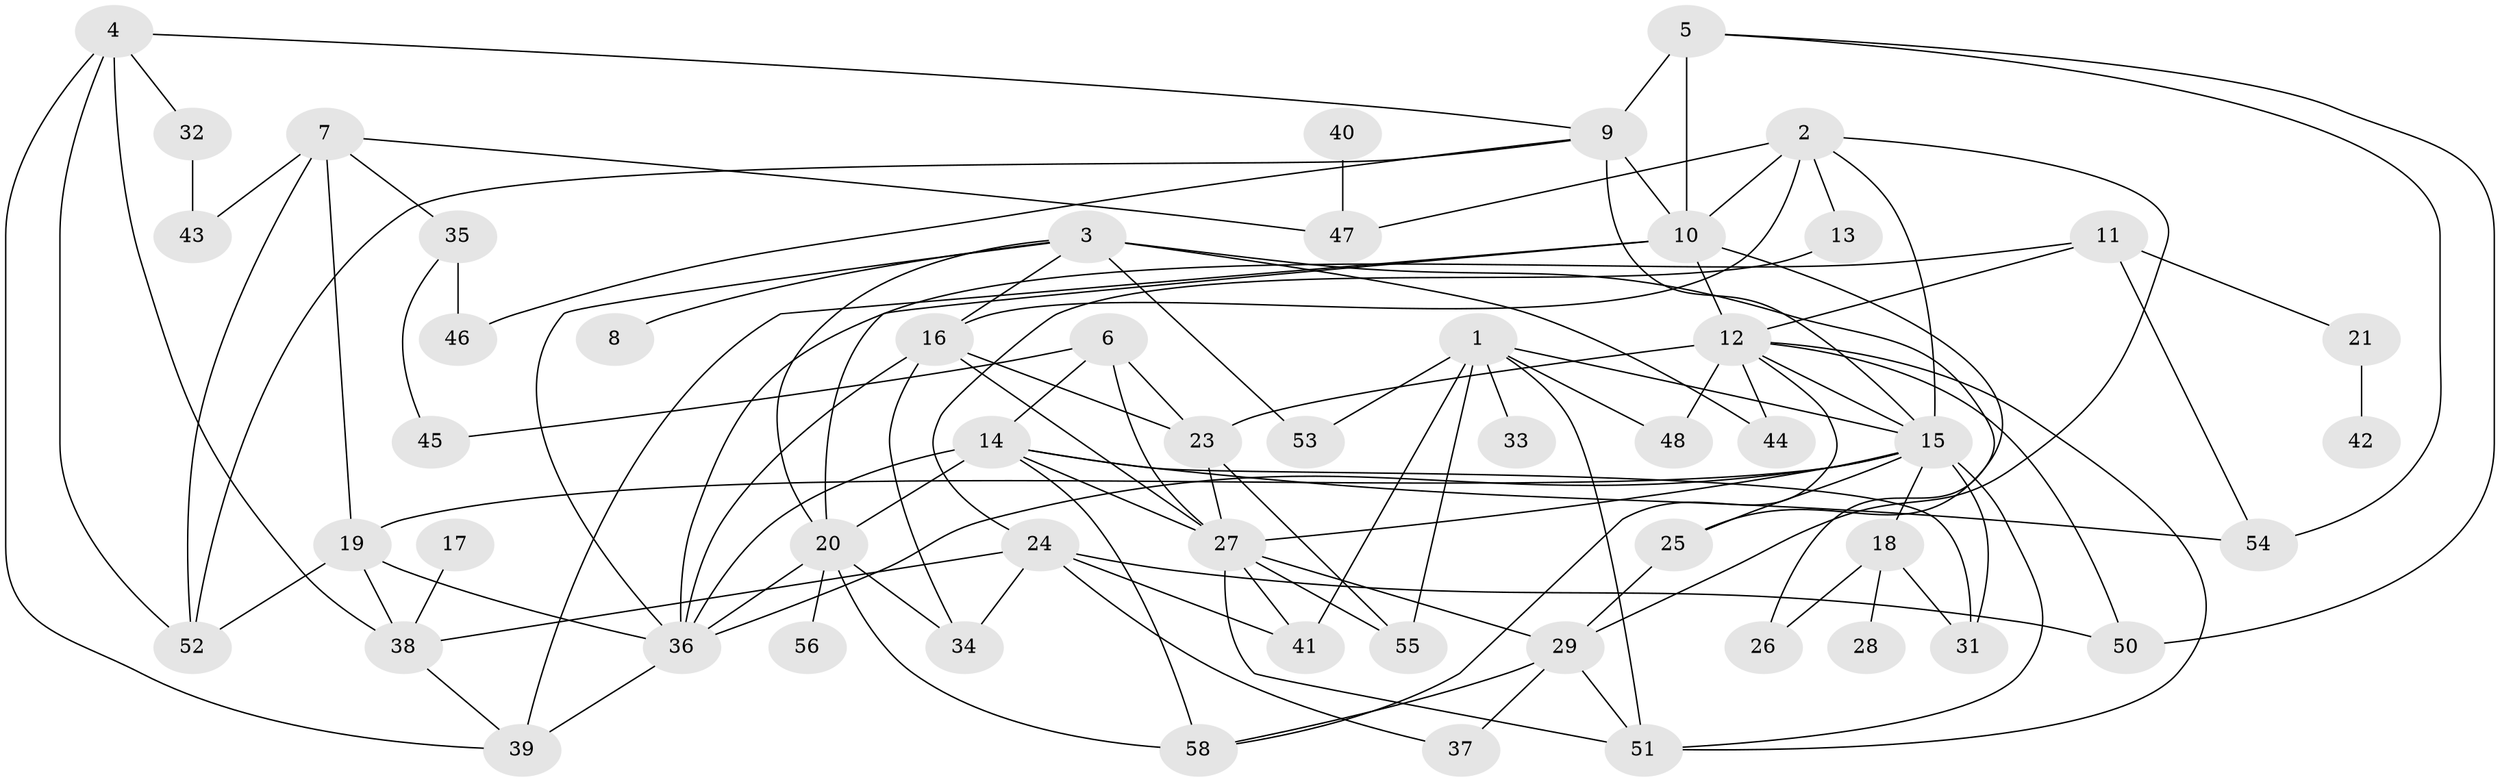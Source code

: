 // original degree distribution, {4: 0.22413793103448276, 2: 0.25862068965517243, 5: 0.1206896551724138, 3: 0.1810344827586207, 1: 0.13793103448275862, 7: 0.02586206896551724, 0: 0.034482758620689655, 6: 0.017241379310344827}
// Generated by graph-tools (version 1.1) at 2025/48/03/04/25 22:48:06]
// undirected, 54 vertices, 108 edges
graph export_dot {
  node [color=gray90,style=filled];
  1;
  2;
  3;
  4;
  5;
  6;
  7;
  8;
  9;
  10;
  11;
  12;
  13;
  14;
  15;
  16;
  17;
  18;
  19;
  20;
  21;
  23;
  24;
  25;
  26;
  27;
  28;
  29;
  31;
  32;
  33;
  34;
  35;
  36;
  37;
  38;
  39;
  40;
  41;
  42;
  43;
  44;
  45;
  46;
  47;
  48;
  50;
  51;
  52;
  53;
  54;
  55;
  56;
  58;
  1 -- 15 [weight=1.0];
  1 -- 33 [weight=1.0];
  1 -- 41 [weight=2.0];
  1 -- 48 [weight=1.0];
  1 -- 51 [weight=1.0];
  1 -- 53 [weight=1.0];
  1 -- 55 [weight=1.0];
  2 -- 10 [weight=1.0];
  2 -- 13 [weight=1.0];
  2 -- 15 [weight=1.0];
  2 -- 16 [weight=1.0];
  2 -- 29 [weight=1.0];
  2 -- 47 [weight=1.0];
  3 -- 8 [weight=1.0];
  3 -- 16 [weight=1.0];
  3 -- 20 [weight=1.0];
  3 -- 26 [weight=1.0];
  3 -- 36 [weight=1.0];
  3 -- 44 [weight=2.0];
  3 -- 53 [weight=1.0];
  4 -- 9 [weight=1.0];
  4 -- 32 [weight=1.0];
  4 -- 38 [weight=1.0];
  4 -- 39 [weight=1.0];
  4 -- 52 [weight=1.0];
  5 -- 9 [weight=2.0];
  5 -- 10 [weight=1.0];
  5 -- 50 [weight=1.0];
  5 -- 54 [weight=1.0];
  6 -- 14 [weight=1.0];
  6 -- 23 [weight=1.0];
  6 -- 27 [weight=1.0];
  6 -- 45 [weight=1.0];
  7 -- 19 [weight=1.0];
  7 -- 35 [weight=1.0];
  7 -- 43 [weight=1.0];
  7 -- 47 [weight=1.0];
  7 -- 52 [weight=1.0];
  9 -- 10 [weight=1.0];
  9 -- 15 [weight=1.0];
  9 -- 46 [weight=1.0];
  9 -- 52 [weight=1.0];
  10 -- 12 [weight=1.0];
  10 -- 20 [weight=1.0];
  10 -- 25 [weight=1.0];
  10 -- 39 [weight=1.0];
  11 -- 12 [weight=1.0];
  11 -- 21 [weight=1.0];
  11 -- 36 [weight=1.0];
  11 -- 54 [weight=1.0];
  12 -- 15 [weight=1.0];
  12 -- 23 [weight=1.0];
  12 -- 44 [weight=1.0];
  12 -- 48 [weight=1.0];
  12 -- 50 [weight=1.0];
  12 -- 51 [weight=1.0];
  12 -- 58 [weight=1.0];
  13 -- 24 [weight=1.0];
  14 -- 20 [weight=2.0];
  14 -- 27 [weight=1.0];
  14 -- 31 [weight=1.0];
  14 -- 36 [weight=1.0];
  14 -- 54 [weight=1.0];
  14 -- 58 [weight=1.0];
  15 -- 18 [weight=1.0];
  15 -- 19 [weight=1.0];
  15 -- 25 [weight=1.0];
  15 -- 27 [weight=1.0];
  15 -- 31 [weight=1.0];
  15 -- 36 [weight=1.0];
  15 -- 51 [weight=1.0];
  16 -- 23 [weight=1.0];
  16 -- 27 [weight=1.0];
  16 -- 34 [weight=1.0];
  16 -- 36 [weight=1.0];
  17 -- 38 [weight=1.0];
  18 -- 26 [weight=1.0];
  18 -- 28 [weight=1.0];
  18 -- 31 [weight=1.0];
  19 -- 36 [weight=1.0];
  19 -- 38 [weight=3.0];
  19 -- 52 [weight=1.0];
  20 -- 34 [weight=1.0];
  20 -- 36 [weight=1.0];
  20 -- 56 [weight=1.0];
  20 -- 58 [weight=1.0];
  21 -- 42 [weight=1.0];
  23 -- 27 [weight=1.0];
  23 -- 55 [weight=2.0];
  24 -- 34 [weight=1.0];
  24 -- 37 [weight=1.0];
  24 -- 38 [weight=2.0];
  24 -- 41 [weight=1.0];
  24 -- 50 [weight=1.0];
  25 -- 29 [weight=1.0];
  27 -- 29 [weight=1.0];
  27 -- 41 [weight=1.0];
  27 -- 51 [weight=1.0];
  27 -- 55 [weight=1.0];
  29 -- 37 [weight=1.0];
  29 -- 51 [weight=1.0];
  29 -- 58 [weight=1.0];
  32 -- 43 [weight=1.0];
  35 -- 45 [weight=1.0];
  35 -- 46 [weight=1.0];
  36 -- 39 [weight=1.0];
  38 -- 39 [weight=1.0];
  40 -- 47 [weight=1.0];
}
